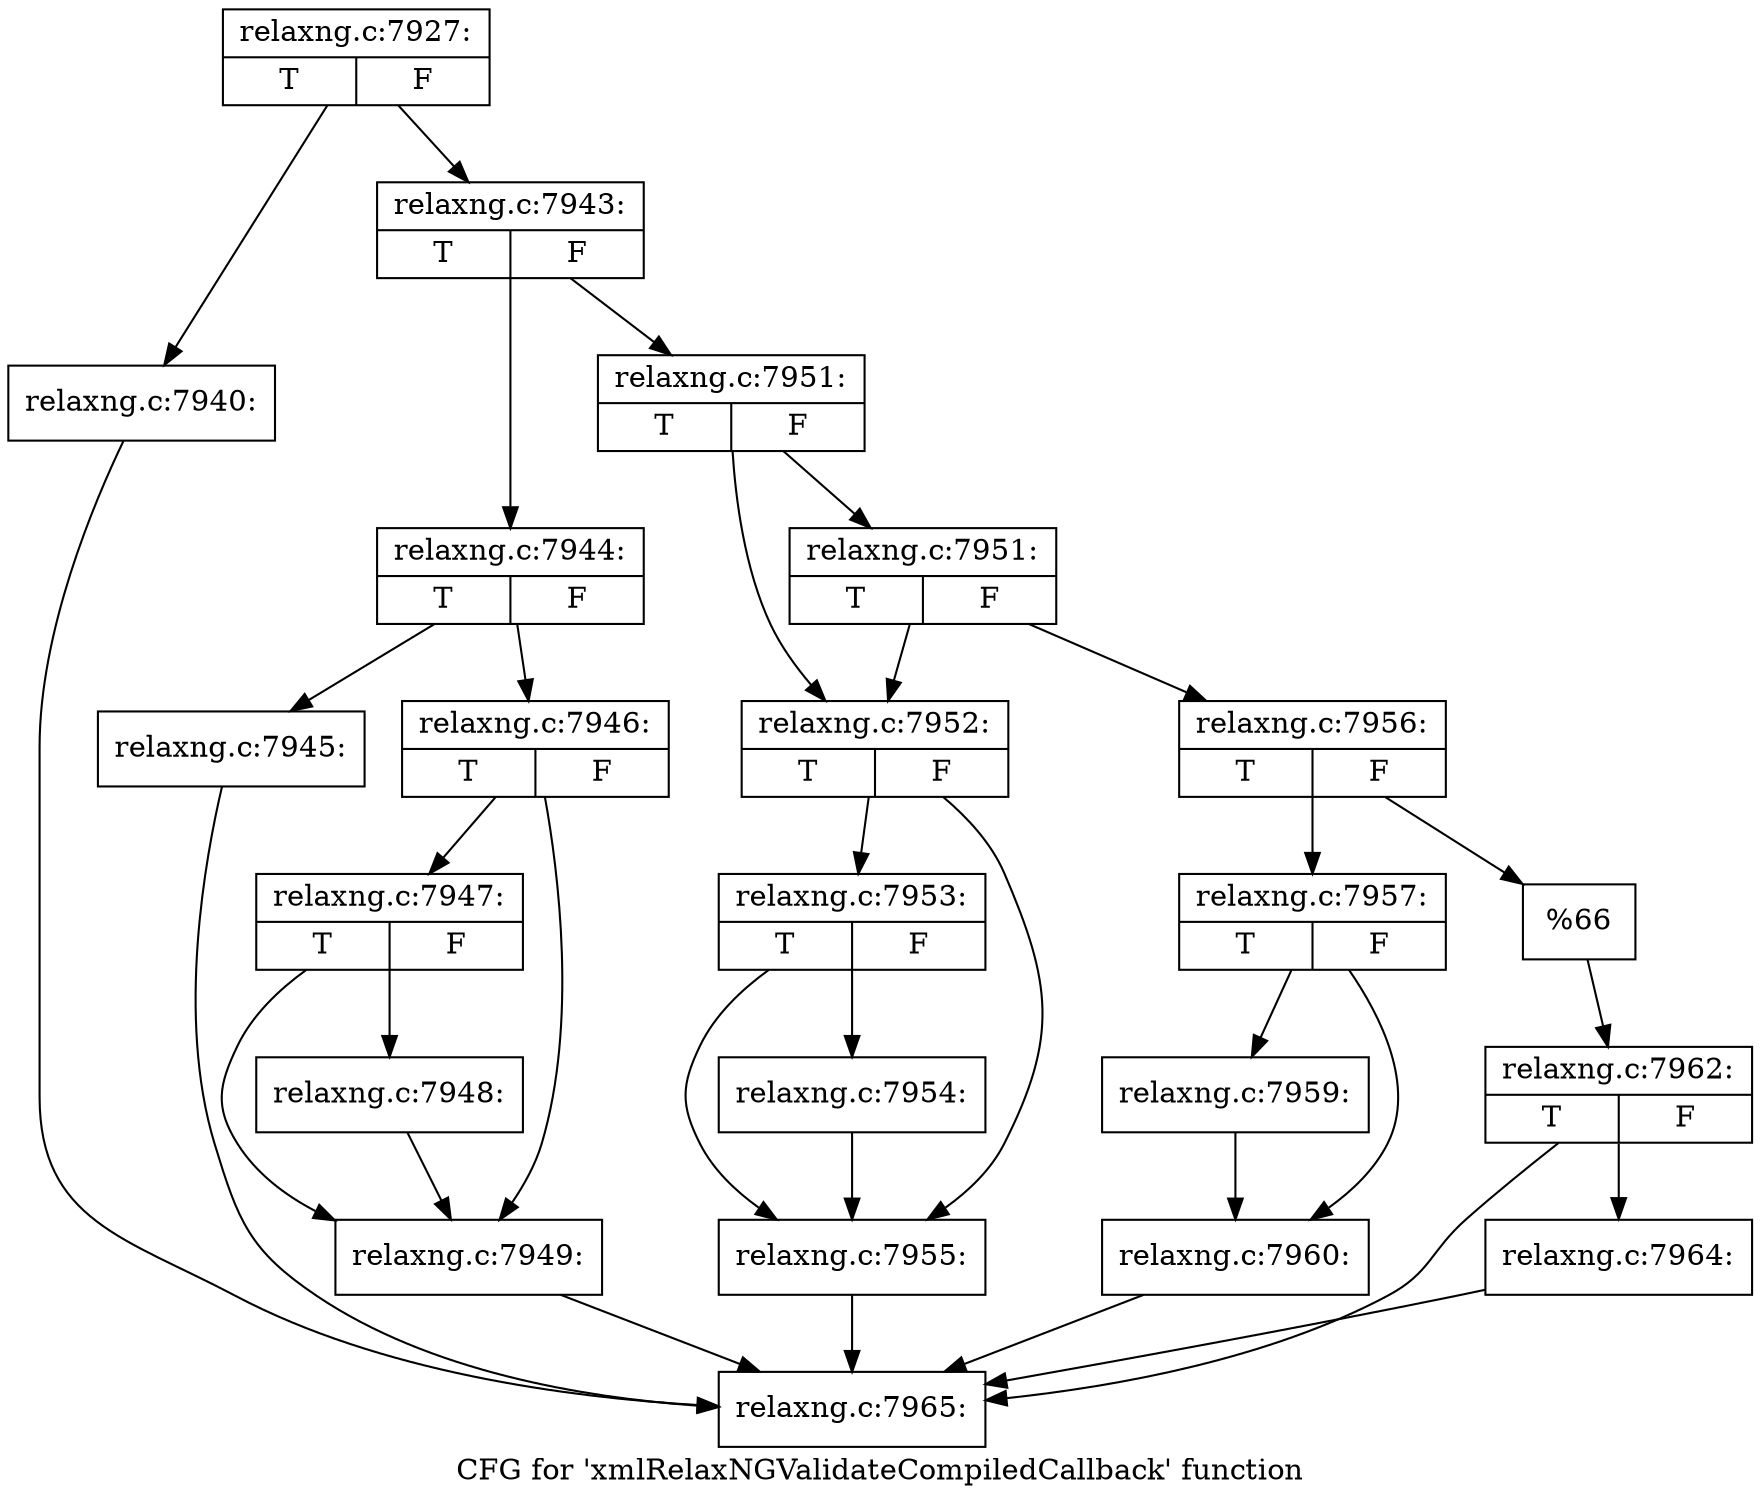 digraph "CFG for 'xmlRelaxNGValidateCompiledCallback' function" {
	label="CFG for 'xmlRelaxNGValidateCompiledCallback' function";

	Node0x3fd6860 [shape=record,label="{relaxng.c:7927:|{<s0>T|<s1>F}}"];
	Node0x3fd6860 -> Node0x3fe25a0;
	Node0x3fd6860 -> Node0x3fe25f0;
	Node0x3fe25a0 [shape=record,label="{relaxng.c:7940:}"];
	Node0x3fe25a0 -> Node0x3fe6a30;
	Node0x3fe25f0 [shape=record,label="{relaxng.c:7943:|{<s0>T|<s1>F}}"];
	Node0x3fe25f0 -> Node0x3fe2cb0;
	Node0x3fe25f0 -> Node0x3fe2d00;
	Node0x3fe2cb0 [shape=record,label="{relaxng.c:7944:|{<s0>T|<s1>F}}"];
	Node0x3fe2cb0 -> Node0x3fe30c0;
	Node0x3fe2cb0 -> Node0x3fe3110;
	Node0x3fe30c0 [shape=record,label="{relaxng.c:7945:}"];
	Node0x3fe30c0 -> Node0x3fe6a30;
	Node0x3fe3110 [shape=record,label="{relaxng.c:7946:|{<s0>T|<s1>F}}"];
	Node0x3fe3110 -> Node0x3fe38c0;
	Node0x3fe3110 -> Node0x3fe3870;
	Node0x3fe38c0 [shape=record,label="{relaxng.c:7947:|{<s0>T|<s1>F}}"];
	Node0x3fe38c0 -> Node0x3fe3820;
	Node0x3fe38c0 -> Node0x3fe3870;
	Node0x3fe3820 [shape=record,label="{relaxng.c:7948:}"];
	Node0x3fe3820 -> Node0x3fe3870;
	Node0x3fe3870 [shape=record,label="{relaxng.c:7949:}"];
	Node0x3fe3870 -> Node0x3fe6a30;
	Node0x3fe2d00 [shape=record,label="{relaxng.c:7951:|{<s0>T|<s1>F}}"];
	Node0x3fe2d00 -> Node0x3fe4330;
	Node0x3fe2d00 -> Node0x3fe4420;
	Node0x3fe4420 [shape=record,label="{relaxng.c:7951:|{<s0>T|<s1>F}}"];
	Node0x3fe4420 -> Node0x3fe4330;
	Node0x3fe4420 -> Node0x3fe43d0;
	Node0x3fe4330 [shape=record,label="{relaxng.c:7952:|{<s0>T|<s1>F}}"];
	Node0x3fe4330 -> Node0x3fe4c90;
	Node0x3fe4330 -> Node0x3fe4c40;
	Node0x3fe4c90 [shape=record,label="{relaxng.c:7953:|{<s0>T|<s1>F}}"];
	Node0x3fe4c90 -> Node0x3fe4bf0;
	Node0x3fe4c90 -> Node0x3fe4c40;
	Node0x3fe4bf0 [shape=record,label="{relaxng.c:7954:}"];
	Node0x3fe4bf0 -> Node0x3fe4c40;
	Node0x3fe4c40 [shape=record,label="{relaxng.c:7955:}"];
	Node0x3fe4c40 -> Node0x3fe6a30;
	Node0x3fe43d0 [shape=record,label="{relaxng.c:7956:|{<s0>T|<s1>F}}"];
	Node0x3fe43d0 -> Node0x3fe56d0;
	Node0x3fe43d0 -> Node0x3fe5720;
	Node0x3fe56d0 [shape=record,label="{relaxng.c:7957:|{<s0>T|<s1>F}}"];
	Node0x3fe56d0 -> Node0x3fe5df0;
	Node0x3fe56d0 -> Node0x3fe5e40;
	Node0x3fe5df0 [shape=record,label="{relaxng.c:7959:}"];
	Node0x3fe5df0 -> Node0x3fe5e40;
	Node0x3fe5e40 [shape=record,label="{relaxng.c:7960:}"];
	Node0x3fe5e40 -> Node0x3fe6a30;
	Node0x3fe5720 [shape=record,label="{%66}"];
	Node0x3fe5720 -> Node0x3fe4380;
	Node0x3fe4380 [shape=record,label="{relaxng.c:7962:|{<s0>T|<s1>F}}"];
	Node0x3fe4380 -> Node0x3fe69e0;
	Node0x3fe4380 -> Node0x3fe6a30;
	Node0x3fe69e0 [shape=record,label="{relaxng.c:7964:}"];
	Node0x3fe69e0 -> Node0x3fe6a30;
	Node0x3fe6a30 [shape=record,label="{relaxng.c:7965:}"];
}
